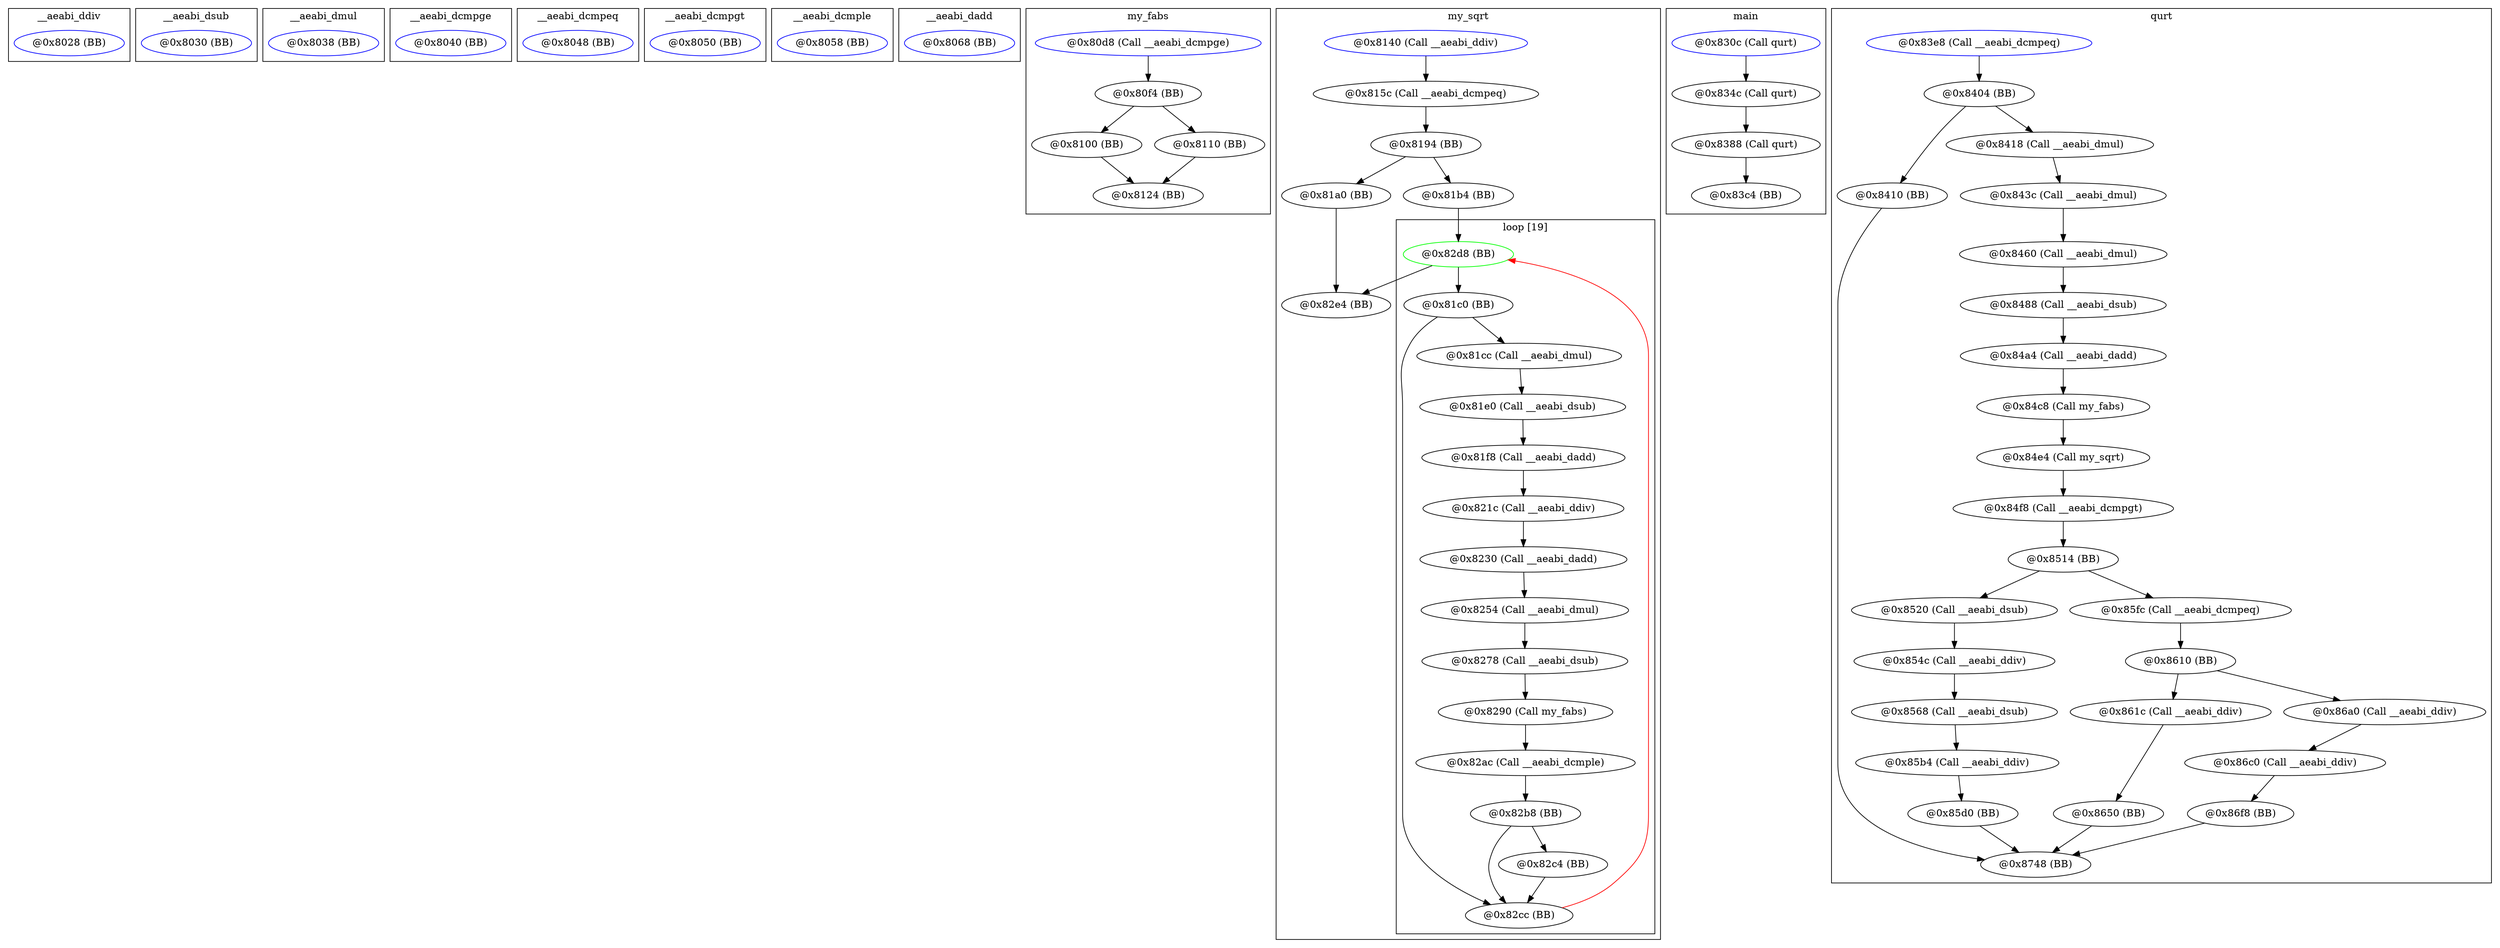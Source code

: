 digraph G {
subgraph cluster___aeabi_ddiv {
graph [label = "__aeabi_ddiv"];
node0x5573e24b8770 [label = "@0x8028 (BB)" ,color="blue"];
}
subgraph cluster___aeabi_dsub {
graph [label = "__aeabi_dsub"];
node0x5573e24b8ea0 [label = "@0x8030 (BB)" ,color="blue"];
}
subgraph cluster___aeabi_dmul {
graph [label = "__aeabi_dmul"];
node0x5573e24b95c0 [label = "@0x8038 (BB)" ,color="blue"];
}
subgraph cluster___aeabi_dcmpge {
graph [label = "__aeabi_dcmpge"];
node0x5573e249ec00 [label = "@0x8040 (BB)" ,color="blue"];
}
subgraph cluster___aeabi_dcmpeq {
graph [label = "__aeabi_dcmpeq"];
node0x5573e249f280 [label = "@0x8048 (BB)" ,color="blue"];
}
subgraph cluster___aeabi_dcmpgt {
graph [label = "__aeabi_dcmpgt"];
node0x5573e249f360 [label = "@0x8050 (BB)" ,color="blue"];
}
subgraph cluster___aeabi_dcmple {
graph [label = "__aeabi_dcmple"];
node0x5573e249fa80 [label = "@0x8058 (BB)" ,color="blue"];
}
subgraph cluster___aeabi_dadd {
graph [label = "__aeabi_dadd"];
node0x5573e2499cb0 [label = "@0x8068 (BB)" ,color="blue"];
}
subgraph cluster_my_fabs {
graph [label = "my_fabs"];
node0x5573e2848f70 [label = "@0x80d8 (Call __aeabi_dcmpge)" ,color="blue"];
node0x5573e284a160 [label = "@0x80f4 (BB)"];
node0x5573e284b950 [label = "@0x8100 (BB)"];
node0x5573e284be40 [label = "@0x8110 (BB)"];
node0x5573e284c700 [label = "@0x8124 (BB)"];
}
subgraph cluster_my_sqrt {
graph [label = "my_sqrt"];
subgraph cluster_loop0x5573e249cf70 {
graph [label = "loop [19]"];
node0x5573e2863c90 [label = "@0x82d8 (BB)" ,color="green"];
node0x5573e2859750 [label = "@0x82cc (BB)"];
node0x5573e2856680 [label = "@0x81c0 (BB)"];
node0x5573e2861c90 [label = "@0x82b8 (BB)"];
node0x5573e2860a40 [label = "@0x82ac (Call __aeabi_dcmple)"];
node0x5573e2860550 [label = "@0x8290 (Call my_fabs)"];
node0x5573e285ecf0 [label = "@0x8278 (Call __aeabi_dsub)"];
node0x5573e285cfa0 [label = "@0x8254 (Call __aeabi_dmul)"];
node0x5573e285c010 [label = "@0x8230 (Call __aeabi_dadd)"];
node0x5573e285a9e0 [label = "@0x821c (Call __aeabi_ddiv)"];
node0x5573e2858370 [label = "@0x81f8 (Call __aeabi_dadd)"];
node0x5573e2857ba0 [label = "@0x81e0 (Call __aeabi_dsub)"];
node0x5573e28573d0 [label = "@0x81cc (Call __aeabi_dmul)"];
node0x5573e2863150 [label = "@0x82c4 (BB)"];
}
node0x5573e284e0a0 [label = "@0x8140 (Call __aeabi_ddiv)" ,color="blue"];
node0x5573e2850240 [label = "@0x815c (Call __aeabi_dcmpeq)"];
node0x5573e28536e0 [label = "@0x8194 (BB)"];
node0x5573e2855250 [label = "@0x81a0 (BB)"];
node0x5573e2853170 [label = "@0x81b4 (BB)"];
node0x5573e2856680;
node0x5573e28573d0;
node0x5573e2857ba0;
node0x5573e2858370;
node0x5573e285a9e0;
node0x5573e285c010;
node0x5573e285cfa0;
node0x5573e285ecf0;
node0x5573e2860550;
node0x5573e2860a40;
node0x5573e2861c90;
node0x5573e2863150;
node0x5573e2859750;
node0x5573e2863c90;
node0x5573e2864aa0 [label = "@0x82e4 (BB)"];
}
subgraph cluster_main {
graph [label = "main"];
node0x5573e2865ad0 [label = "@0x830c (Call qurt)" ,color="blue"];
node0x5573e2867430 [label = "@0x834c (Call qurt)"];
node0x5573e2850bf0 [label = "@0x8388 (Call qurt)"];
node0x5573e286c2a0 [label = "@0x83c4 (BB)"];
}
subgraph cluster_qurt {
graph [label = "qurt"];
node0x5573e2870a60 [label = "@0x83e8 (Call __aeabi_dcmpeq)" ,color="blue"];
node0x5573e2872db0 [label = "@0x8404 (BB)"];
node0x5573e2875b00 [label = "@0x8410 (BB)"];
node0x5573e2873db0 [label = "@0x8418 (Call __aeabi_dmul)"];
node0x5573e2877930 [label = "@0x843c (Call __aeabi_dmul)"];
node0x5573e2879710 [label = "@0x8460 (Call __aeabi_dmul)"];
node0x5573e287b2d0 [label = "@0x8488 (Call __aeabi_dsub)"];
node0x5573e287ca80 [label = "@0x84a4 (Call __aeabi_dadd)"];
node0x5573e287e470 [label = "@0x84c8 (Call my_fabs)"];
node0x5573e287fed0 [label = "@0x84e4 (Call my_sqrt)"];
node0x5573e287ffb0 [label = "@0x84f8 (Call __aeabi_dcmpgt)"];
node0x5573e28814a0 [label = "@0x8514 (BB)"];
node0x5573e2882110 [label = "@0x8520 (Call __aeabi_dsub)"];
node0x5573e2883fd0 [label = "@0x854c (Call __aeabi_ddiv)"];
node0x5573e28856a0 [label = "@0x8568 (Call __aeabi_dsub)"];
node0x5573e28861e0 [label = "@0x85b4 (Call __aeabi_ddiv)"];
node0x5573e2887c80 [label = "@0x85d0 (BB)"];
node0x5573e28876e0 [label = "@0x85fc (Call __aeabi_dcmpeq)"];
node0x5573e288e410 [label = "@0x8610 (BB)"];
node0x5573e288ebb0 [label = "@0x861c (Call __aeabi_ddiv)"];
node0x5573e28905c0 [label = "@0x8650 (BB)"];
node0x5573e2891c90 [label = "@0x86a0 (Call __aeabi_ddiv)"];
node0x5573e2892ef0 [label = "@0x86c0 (Call __aeabi_ddiv)"];
node0x5573e2898f70 [label = "@0x86f8 (BB)"];
node0x5573e289a750 [label = "@0x8748 (BB)"];
}
node0x5573e2848f70 -> node0x5573e284a160;
node0x5573e284a160 -> node0x5573e284b950;
node0x5573e284a160 -> node0x5573e284be40;
node0x5573e284b950 -> node0x5573e284c700;
node0x5573e284be40 -> node0x5573e284c700;
node0x5573e284e0a0 -> node0x5573e2850240;
node0x5573e2850240 -> node0x5573e28536e0;
node0x5573e28536e0 -> node0x5573e2855250;
node0x5573e28536e0 -> node0x5573e2853170;
node0x5573e2855250 -> node0x5573e2864aa0;
node0x5573e2853170 -> node0x5573e2863c90;
node0x5573e2856680 -> node0x5573e28573d0;
node0x5573e2856680 -> node0x5573e2859750;
node0x5573e28573d0 -> node0x5573e2857ba0;
node0x5573e2857ba0 -> node0x5573e2858370;
node0x5573e2858370 -> node0x5573e285a9e0;
node0x5573e285a9e0 -> node0x5573e285c010;
node0x5573e285c010 -> node0x5573e285cfa0;
node0x5573e285cfa0 -> node0x5573e285ecf0;
node0x5573e285ecf0 -> node0x5573e2860550;
node0x5573e2860550 -> node0x5573e2860a40;
node0x5573e2860a40 -> node0x5573e2861c90;
node0x5573e2861c90 -> node0x5573e2863150;
node0x5573e2861c90 -> node0x5573e2859750;
node0x5573e2863150 -> node0x5573e2859750;
node0x5573e2859750 -> node0x5573e2863c90[color="red"];
node0x5573e2863c90 -> node0x5573e2856680;
node0x5573e2863c90 -> node0x5573e2864aa0;
node0x5573e2865ad0 -> node0x5573e2867430;
node0x5573e2867430 -> node0x5573e2850bf0;
node0x5573e2850bf0 -> node0x5573e286c2a0;
node0x5573e2870a60 -> node0x5573e2872db0;
node0x5573e2872db0 -> node0x5573e2875b00;
node0x5573e2872db0 -> node0x5573e2873db0;
node0x5573e2875b00 -> node0x5573e289a750;
node0x5573e2873db0 -> node0x5573e2877930;
node0x5573e2877930 -> node0x5573e2879710;
node0x5573e2879710 -> node0x5573e287b2d0;
node0x5573e287b2d0 -> node0x5573e287ca80;
node0x5573e287ca80 -> node0x5573e287e470;
node0x5573e287e470 -> node0x5573e287fed0;
node0x5573e287fed0 -> node0x5573e287ffb0;
node0x5573e287ffb0 -> node0x5573e28814a0;
node0x5573e28814a0 -> node0x5573e2882110;
node0x5573e28814a0 -> node0x5573e28876e0;
node0x5573e2882110 -> node0x5573e2883fd0;
node0x5573e2883fd0 -> node0x5573e28856a0;
node0x5573e28856a0 -> node0x5573e28861e0;
node0x5573e28861e0 -> node0x5573e2887c80;
node0x5573e2887c80 -> node0x5573e289a750;
node0x5573e28876e0 -> node0x5573e288e410;
node0x5573e288e410 -> node0x5573e288ebb0;
node0x5573e288e410 -> node0x5573e2891c90;
node0x5573e288ebb0 -> node0x5573e28905c0;
node0x5573e28905c0 -> node0x5573e289a750;
node0x5573e2891c90 -> node0x5573e2892ef0;
node0x5573e2892ef0 -> node0x5573e2898f70;
node0x5573e2898f70 -> node0x5573e289a750;
}
